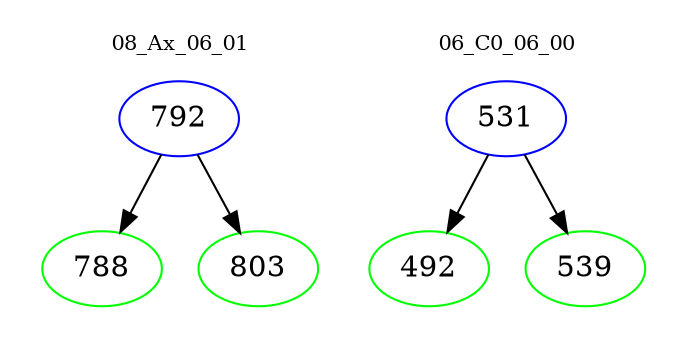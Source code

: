 digraph{
subgraph cluster_0 {
color = white
label = "08_Ax_06_01";
fontsize=10;
T0_792 [label="792", color="blue"]
T0_792 -> T0_788 [color="black"]
T0_788 [label="788", color="green"]
T0_792 -> T0_803 [color="black"]
T0_803 [label="803", color="green"]
}
subgraph cluster_1 {
color = white
label = "06_C0_06_00";
fontsize=10;
T1_531 [label="531", color="blue"]
T1_531 -> T1_492 [color="black"]
T1_492 [label="492", color="green"]
T1_531 -> T1_539 [color="black"]
T1_539 [label="539", color="green"]
}
}
